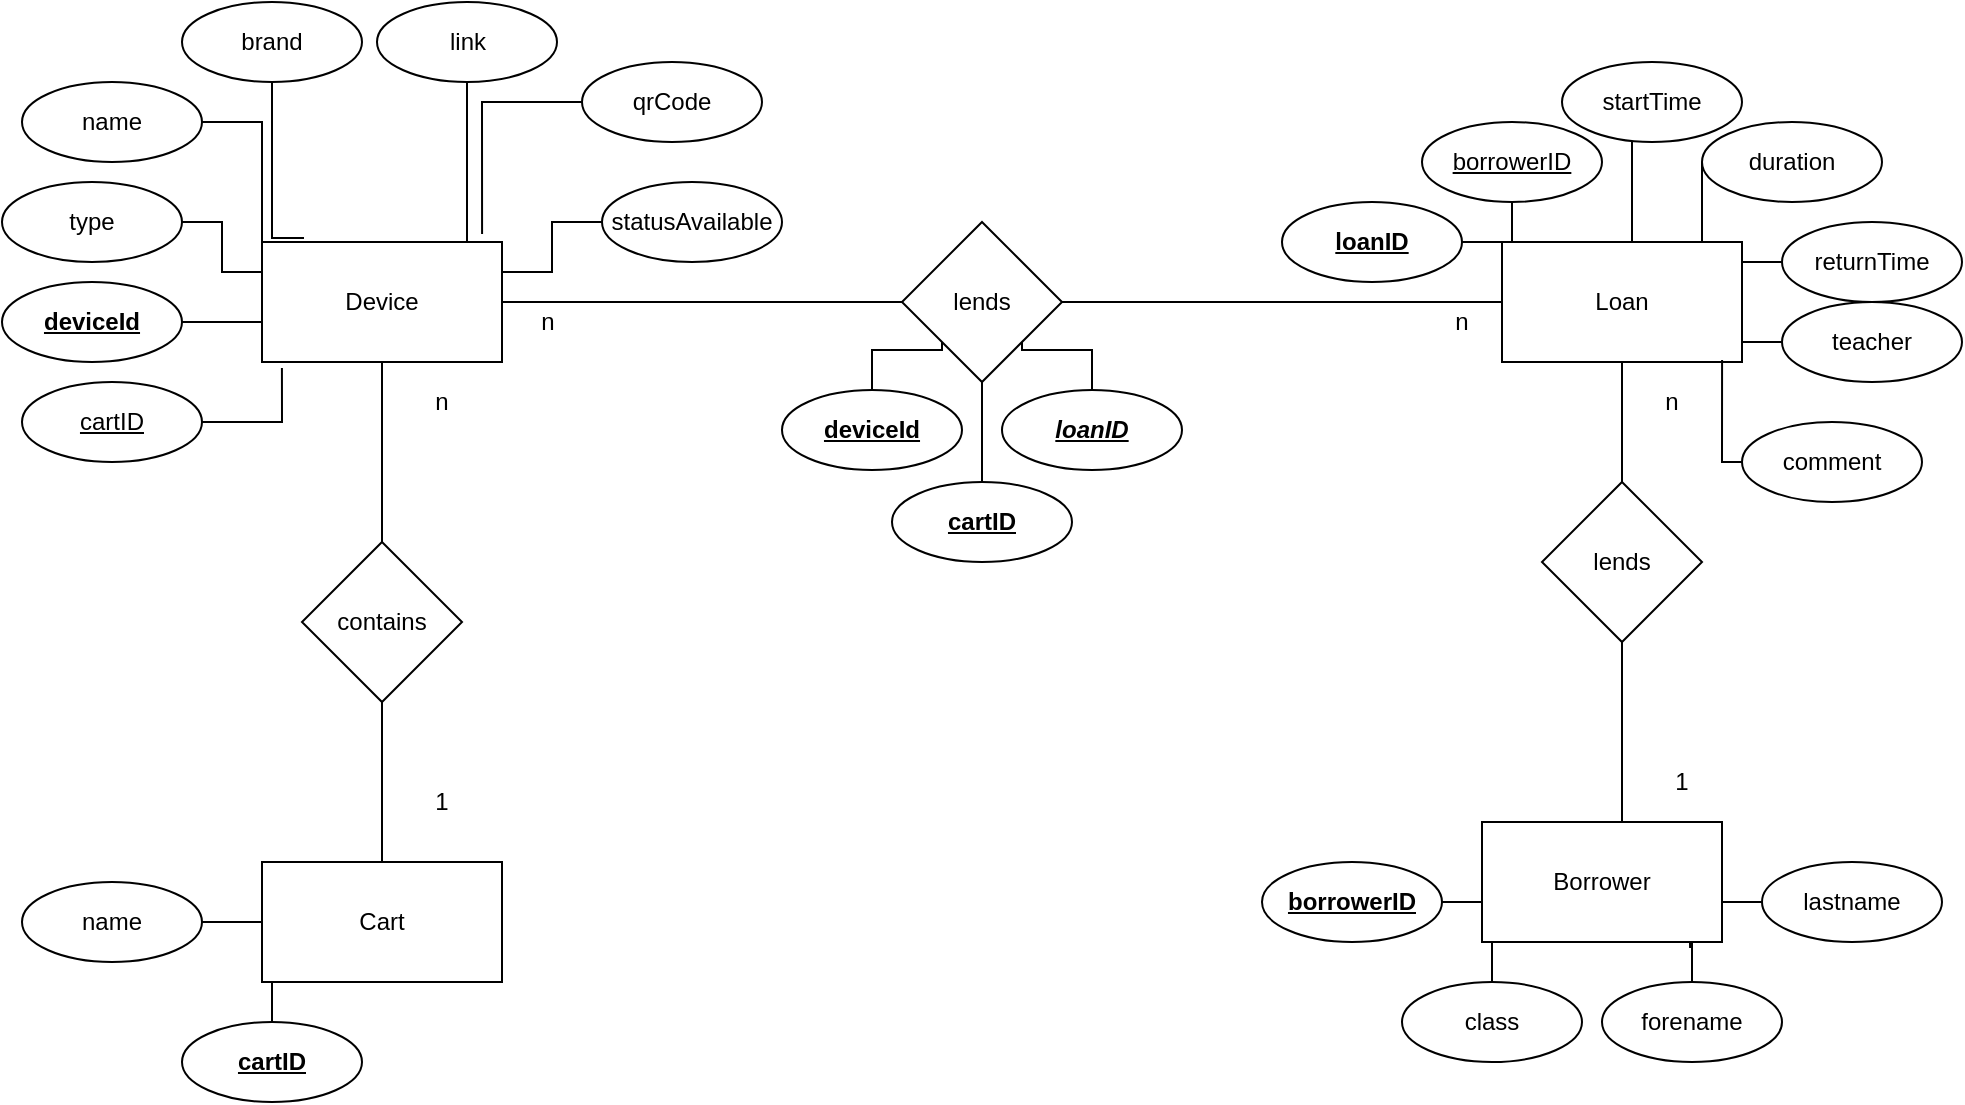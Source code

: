 <mxfile version="12.6.8"><diagram id="45apmTfN9JAsR0XG6Pzv" name="Page-1"><mxGraphModel dx="1422" dy="791" grid="1" gridSize="10" guides="1" tooltips="1" connect="1" arrows="1" fold="1" page="1" pageScale="1" pageWidth="827" pageHeight="1169" math="0" shadow="0"><root><mxCell id="0"/><mxCell id="1" parent="0"/><mxCell id="iVLGEyjEVRyV16MSjseW-7" style="edgeStyle=orthogonalEdgeStyle;rounded=0;orthogonalLoop=1;jettySize=auto;html=1;entryX=0;entryY=0.5;entryDx=0;entryDy=0;endArrow=none;endFill=0;" edge="1" parent="1" source="iVLGEyjEVRyV16MSjseW-1" target="iVLGEyjEVRyV16MSjseW-4"><mxGeometry relative="1" as="geometry"/></mxCell><mxCell id="iVLGEyjEVRyV16MSjseW-1" value="name" style="ellipse;whiteSpace=wrap;html=1;" vertex="1" parent="1"><mxGeometry x="150" y="810" width="90" height="40" as="geometry"/></mxCell><mxCell id="iVLGEyjEVRyV16MSjseW-6" style="edgeStyle=orthogonalEdgeStyle;rounded=0;orthogonalLoop=1;jettySize=auto;html=1;entryX=0.25;entryY=1;entryDx=0;entryDy=0;endArrow=none;endFill=0;" edge="1" parent="1" source="iVLGEyjEVRyV16MSjseW-2" target="iVLGEyjEVRyV16MSjseW-4"><mxGeometry relative="1" as="geometry"/></mxCell><mxCell id="iVLGEyjEVRyV16MSjseW-2" value="&lt;b&gt;&lt;u&gt;cartID&lt;/u&gt;&lt;/b&gt;" style="ellipse;whiteSpace=wrap;html=1;" vertex="1" parent="1"><mxGeometry x="230" y="880" width="90" height="40" as="geometry"/></mxCell><mxCell id="iVLGEyjEVRyV16MSjseW-4" value="Cart" style="rounded=0;whiteSpace=wrap;html=1;" vertex="1" parent="1"><mxGeometry x="270" y="800" width="120" height="60" as="geometry"/></mxCell><mxCell id="iVLGEyjEVRyV16MSjseW-10" style="edgeStyle=orthogonalEdgeStyle;rounded=0;orthogonalLoop=1;jettySize=auto;html=1;endArrow=none;endFill=0;" edge="1" parent="1" source="iVLGEyjEVRyV16MSjseW-9" target="iVLGEyjEVRyV16MSjseW-4"><mxGeometry relative="1" as="geometry"/></mxCell><mxCell id="iVLGEyjEVRyV16MSjseW-41" style="edgeStyle=orthogonalEdgeStyle;rounded=0;orthogonalLoop=1;jettySize=auto;html=1;endArrow=none;endFill=0;" edge="1" parent="1" source="iVLGEyjEVRyV16MSjseW-9" target="iVLGEyjEVRyV16MSjseW-11"><mxGeometry relative="1" as="geometry"/></mxCell><mxCell id="iVLGEyjEVRyV16MSjseW-9" value="contains" style="rhombus;whiteSpace=wrap;html=1;" vertex="1" parent="1"><mxGeometry x="290" y="640" width="80" height="80" as="geometry"/></mxCell><mxCell id="iVLGEyjEVRyV16MSjseW-11" value="Device" style="rounded=0;whiteSpace=wrap;html=1;" vertex="1" parent="1"><mxGeometry x="270" y="490" width="120" height="60" as="geometry"/></mxCell><mxCell id="iVLGEyjEVRyV16MSjseW-72" style="edgeStyle=orthogonalEdgeStyle;rounded=0;orthogonalLoop=1;jettySize=auto;html=1;entryX=0.083;entryY=1.05;entryDx=0;entryDy=0;entryPerimeter=0;endArrow=none;endFill=0;" edge="1" parent="1" source="iVLGEyjEVRyV16MSjseW-13" target="iVLGEyjEVRyV16MSjseW-11"><mxGeometry relative="1" as="geometry"/></mxCell><mxCell id="iVLGEyjEVRyV16MSjseW-13" value="&lt;u&gt;cartID&lt;/u&gt;" style="ellipse;whiteSpace=wrap;html=1;" vertex="1" parent="1"><mxGeometry x="150" y="560" width="90" height="40" as="geometry"/></mxCell><mxCell id="iVLGEyjEVRyV16MSjseW-64" style="edgeStyle=orthogonalEdgeStyle;rounded=0;orthogonalLoop=1;jettySize=auto;html=1;entryX=0;entryY=0;entryDx=0;entryDy=0;endArrow=none;endFill=0;" edge="1" parent="1" source="iVLGEyjEVRyV16MSjseW-14" target="iVLGEyjEVRyV16MSjseW-11"><mxGeometry relative="1" as="geometry"/></mxCell><mxCell id="iVLGEyjEVRyV16MSjseW-14" value="name" style="ellipse;whiteSpace=wrap;html=1;" vertex="1" parent="1"><mxGeometry x="150" y="410" width="90" height="40" as="geometry"/></mxCell><mxCell id="iVLGEyjEVRyV16MSjseW-62" style="edgeStyle=orthogonalEdgeStyle;rounded=0;orthogonalLoop=1;jettySize=auto;html=1;endArrow=none;endFill=0;" edge="1" parent="1" source="iVLGEyjEVRyV16MSjseW-15" target="iVLGEyjEVRyV16MSjseW-11"><mxGeometry relative="1" as="geometry"><Array as="points"><mxPoint x="260" y="530"/><mxPoint x="260" y="530"/></Array></mxGeometry></mxCell><mxCell id="iVLGEyjEVRyV16MSjseW-15" value="&lt;b&gt;&lt;u&gt;deviceId&lt;/u&gt;&lt;/b&gt;" style="ellipse;whiteSpace=wrap;html=1;" vertex="1" parent="1"><mxGeometry x="140" y="510" width="90" height="40" as="geometry"/></mxCell><mxCell id="iVLGEyjEVRyV16MSjseW-63" style="edgeStyle=orthogonalEdgeStyle;rounded=0;orthogonalLoop=1;jettySize=auto;html=1;entryX=0;entryY=0.25;entryDx=0;entryDy=0;endArrow=none;endFill=0;" edge="1" parent="1" source="iVLGEyjEVRyV16MSjseW-16" target="iVLGEyjEVRyV16MSjseW-11"><mxGeometry relative="1" as="geometry"/></mxCell><mxCell id="iVLGEyjEVRyV16MSjseW-16" value="type" style="ellipse;whiteSpace=wrap;html=1;" vertex="1" parent="1"><mxGeometry x="140" y="460" width="90" height="40" as="geometry"/></mxCell><mxCell id="iVLGEyjEVRyV16MSjseW-66" style="edgeStyle=orthogonalEdgeStyle;rounded=0;orthogonalLoop=1;jettySize=auto;html=1;entryX=0.175;entryY=-0.033;entryDx=0;entryDy=0;entryPerimeter=0;endArrow=none;endFill=0;" edge="1" parent="1" source="iVLGEyjEVRyV16MSjseW-17" target="iVLGEyjEVRyV16MSjseW-11"><mxGeometry relative="1" as="geometry"><Array as="points"><mxPoint x="275" y="488"/></Array></mxGeometry></mxCell><mxCell id="iVLGEyjEVRyV16MSjseW-17" value="brand" style="ellipse;whiteSpace=wrap;html=1;" vertex="1" parent="1"><mxGeometry x="230" y="370" width="90" height="40" as="geometry"/></mxCell><mxCell id="iVLGEyjEVRyV16MSjseW-77" style="edgeStyle=orthogonalEdgeStyle;rounded=0;orthogonalLoop=1;jettySize=auto;html=1;endArrow=none;endFill=0;entryX=0.75;entryY=0;entryDx=0;entryDy=0;" edge="1" parent="1" source="iVLGEyjEVRyV16MSjseW-18" target="iVLGEyjEVRyV16MSjseW-11"><mxGeometry relative="1" as="geometry"><mxPoint x="360" y="480" as="targetPoint"/><Array as="points"><mxPoint x="373" y="490"/></Array></mxGeometry></mxCell><mxCell id="iVLGEyjEVRyV16MSjseW-18" value="link" style="ellipse;whiteSpace=wrap;html=1;" vertex="1" parent="1"><mxGeometry x="327.5" y="370" width="90" height="40" as="geometry"/></mxCell><mxCell id="iVLGEyjEVRyV16MSjseW-51" style="edgeStyle=orthogonalEdgeStyle;rounded=0;orthogonalLoop=1;jettySize=auto;html=1;endArrow=none;endFill=0;" edge="1" parent="1" source="iVLGEyjEVRyV16MSjseW-20" target="iVLGEyjEVRyV16MSjseW-11"><mxGeometry relative="1" as="geometry"/></mxCell><mxCell id="iVLGEyjEVRyV16MSjseW-52" style="edgeStyle=orthogonalEdgeStyle;rounded=0;orthogonalLoop=1;jettySize=auto;html=1;endArrow=none;endFill=0;" edge="1" parent="1" source="iVLGEyjEVRyV16MSjseW-20" target="iVLGEyjEVRyV16MSjseW-21"><mxGeometry relative="1" as="geometry"/></mxCell><mxCell id="iVLGEyjEVRyV16MSjseW-20" value="lends" style="rhombus;whiteSpace=wrap;html=1;" vertex="1" parent="1"><mxGeometry x="590" y="480" width="80" height="80" as="geometry"/></mxCell><mxCell id="iVLGEyjEVRyV16MSjseW-53" style="edgeStyle=orthogonalEdgeStyle;rounded=0;orthogonalLoop=1;jettySize=auto;html=1;endArrow=none;endFill=0;" edge="1" parent="1" source="iVLGEyjEVRyV16MSjseW-21" target="iVLGEyjEVRyV16MSjseW-37"><mxGeometry relative="1" as="geometry"/></mxCell><mxCell id="iVLGEyjEVRyV16MSjseW-21" value="Loan" style="rounded=0;whiteSpace=wrap;html=1;" vertex="1" parent="1"><mxGeometry x="890" y="490" width="120" height="60" as="geometry"/></mxCell><mxCell id="iVLGEyjEVRyV16MSjseW-22" value="Borrower" style="rounded=0;whiteSpace=wrap;html=1;" vertex="1" parent="1"><mxGeometry x="880" y="780" width="120" height="60" as="geometry"/></mxCell><mxCell id="iVLGEyjEVRyV16MSjseW-88" style="edgeStyle=orthogonalEdgeStyle;rounded=0;orthogonalLoop=1;jettySize=auto;html=1;entryX=0.192;entryY=0;entryDx=0;entryDy=0;entryPerimeter=0;endArrow=none;endFill=0;" edge="1" parent="1" source="iVLGEyjEVRyV16MSjseW-25" target="iVLGEyjEVRyV16MSjseW-21"><mxGeometry relative="1" as="geometry"/></mxCell><mxCell id="iVLGEyjEVRyV16MSjseW-25" value="&lt;u&gt;borrowerID&lt;/u&gt;" style="ellipse;whiteSpace=wrap;html=1;" vertex="1" parent="1"><mxGeometry x="850" y="430" width="90" height="40" as="geometry"/></mxCell><mxCell id="iVLGEyjEVRyV16MSjseW-89" style="edgeStyle=orthogonalEdgeStyle;rounded=0;orthogonalLoop=1;jettySize=auto;html=1;endArrow=none;endFill=0;" edge="1" parent="1" source="iVLGEyjEVRyV16MSjseW-27" target="iVLGEyjEVRyV16MSjseW-21"><mxGeometry relative="1" as="geometry"><Array as="points"><mxPoint x="955" y="480"/><mxPoint x="955" y="480"/></Array></mxGeometry></mxCell><mxCell id="iVLGEyjEVRyV16MSjseW-27" value="startTime" style="ellipse;whiteSpace=wrap;html=1;" vertex="1" parent="1"><mxGeometry x="920" y="400" width="90" height="40" as="geometry"/></mxCell><mxCell id="iVLGEyjEVRyV16MSjseW-103" style="edgeStyle=orthogonalEdgeStyle;rounded=0;orthogonalLoop=1;jettySize=auto;html=1;entryX=0.75;entryY=0;entryDx=0;entryDy=0;endArrow=none;endFill=0;" edge="1" parent="1" source="iVLGEyjEVRyV16MSjseW-28" target="iVLGEyjEVRyV16MSjseW-21"><mxGeometry relative="1" as="geometry"><Array as="points"><mxPoint x="990" y="490"/></Array></mxGeometry></mxCell><mxCell id="iVLGEyjEVRyV16MSjseW-28" value="duration" style="ellipse;whiteSpace=wrap;html=1;" vertex="1" parent="1"><mxGeometry x="990" y="430" width="90" height="40" as="geometry"/></mxCell><mxCell id="iVLGEyjEVRyV16MSjseW-100" style="edgeStyle=orthogonalEdgeStyle;rounded=0;orthogonalLoop=1;jettySize=auto;html=1;entryX=1;entryY=0.25;entryDx=0;entryDy=0;endArrow=none;endFill=0;" edge="1" parent="1" source="iVLGEyjEVRyV16MSjseW-29" target="iVLGEyjEVRyV16MSjseW-21"><mxGeometry relative="1" as="geometry"/></mxCell><mxCell id="iVLGEyjEVRyV16MSjseW-29" value="returnTime" style="ellipse;whiteSpace=wrap;html=1;" vertex="1" parent="1"><mxGeometry x="1030" y="480" width="90" height="40" as="geometry"/></mxCell><mxCell id="iVLGEyjEVRyV16MSjseW-93" style="edgeStyle=orthogonalEdgeStyle;rounded=0;orthogonalLoop=1;jettySize=auto;html=1;entryX=0.917;entryY=0.983;entryDx=0;entryDy=0;entryPerimeter=0;endArrow=none;endFill=0;" edge="1" parent="1" source="iVLGEyjEVRyV16MSjseW-30" target="iVLGEyjEVRyV16MSjseW-21"><mxGeometry relative="1" as="geometry"><Array as="points"><mxPoint x="1000" y="600"/></Array></mxGeometry></mxCell><mxCell id="iVLGEyjEVRyV16MSjseW-30" value="comment" style="ellipse;whiteSpace=wrap;html=1;" vertex="1" parent="1"><mxGeometry x="1010" y="580" width="90" height="40" as="geometry"/></mxCell><mxCell id="iVLGEyjEVRyV16MSjseW-87" style="edgeStyle=orthogonalEdgeStyle;rounded=0;orthogonalLoop=1;jettySize=auto;html=1;entryX=0;entryY=0;entryDx=0;entryDy=0;endArrow=none;endFill=0;" edge="1" parent="1" source="iVLGEyjEVRyV16MSjseW-31" target="iVLGEyjEVRyV16MSjseW-21"><mxGeometry relative="1" as="geometry"/></mxCell><mxCell id="iVLGEyjEVRyV16MSjseW-31" value="&lt;b&gt;&lt;u&gt;loanID&lt;/u&gt;&lt;/b&gt;" style="ellipse;whiteSpace=wrap;html=1;" vertex="1" parent="1"><mxGeometry x="780" y="470" width="90" height="40" as="geometry"/></mxCell><mxCell id="iVLGEyjEVRyV16MSjseW-56" style="edgeStyle=orthogonalEdgeStyle;rounded=0;orthogonalLoop=1;jettySize=auto;html=1;endArrow=none;endFill=0;" edge="1" parent="1" source="iVLGEyjEVRyV16MSjseW-32" target="iVLGEyjEVRyV16MSjseW-22"><mxGeometry relative="1" as="geometry"/></mxCell><mxCell id="iVLGEyjEVRyV16MSjseW-32" value="&lt;b&gt;&lt;u&gt;borrowerID&lt;/u&gt;&lt;/b&gt;" style="ellipse;whiteSpace=wrap;html=1;" vertex="1" parent="1"><mxGeometry x="770" y="800" width="90" height="40" as="geometry"/></mxCell><mxCell id="iVLGEyjEVRyV16MSjseW-57" style="edgeStyle=orthogonalEdgeStyle;rounded=0;orthogonalLoop=1;jettySize=auto;html=1;entryX=0.25;entryY=1;entryDx=0;entryDy=0;endArrow=none;endFill=0;" edge="1" parent="1" source="iVLGEyjEVRyV16MSjseW-33" target="iVLGEyjEVRyV16MSjseW-22"><mxGeometry relative="1" as="geometry"/></mxCell><mxCell id="iVLGEyjEVRyV16MSjseW-33" value="class" style="ellipse;whiteSpace=wrap;html=1;" vertex="1" parent="1"><mxGeometry x="840" y="860" width="90" height="40" as="geometry"/></mxCell><mxCell id="iVLGEyjEVRyV16MSjseW-78" style="edgeStyle=orthogonalEdgeStyle;rounded=0;orthogonalLoop=1;jettySize=auto;html=1;entryX=0.867;entryY=1.05;entryDx=0;entryDy=0;entryPerimeter=0;endArrow=none;endFill=0;" edge="1" parent="1" source="iVLGEyjEVRyV16MSjseW-35" target="iVLGEyjEVRyV16MSjseW-22"><mxGeometry relative="1" as="geometry"/></mxCell><mxCell id="iVLGEyjEVRyV16MSjseW-35" value="forename" style="ellipse;whiteSpace=wrap;html=1;" vertex="1" parent="1"><mxGeometry x="940" y="860" width="90" height="40" as="geometry"/></mxCell><mxCell id="iVLGEyjEVRyV16MSjseW-59" style="edgeStyle=orthogonalEdgeStyle;rounded=0;orthogonalLoop=1;jettySize=auto;html=1;entryX=1;entryY=0.75;entryDx=0;entryDy=0;endArrow=none;endFill=0;" edge="1" parent="1" source="iVLGEyjEVRyV16MSjseW-36" target="iVLGEyjEVRyV16MSjseW-22"><mxGeometry relative="1" as="geometry"/></mxCell><mxCell id="iVLGEyjEVRyV16MSjseW-36" value="lastname" style="ellipse;whiteSpace=wrap;html=1;" vertex="1" parent="1"><mxGeometry x="1020" y="800" width="90" height="40" as="geometry"/></mxCell><mxCell id="iVLGEyjEVRyV16MSjseW-54" style="edgeStyle=orthogonalEdgeStyle;rounded=0;orthogonalLoop=1;jettySize=auto;html=1;endArrow=none;endFill=0;" edge="1" parent="1" source="iVLGEyjEVRyV16MSjseW-37" target="iVLGEyjEVRyV16MSjseW-22"><mxGeometry relative="1" as="geometry"><Array as="points"><mxPoint x="950" y="760"/><mxPoint x="950" y="760"/></Array></mxGeometry></mxCell><mxCell id="iVLGEyjEVRyV16MSjseW-37" value="lends" style="rhombus;whiteSpace=wrap;html=1;" vertex="1" parent="1"><mxGeometry x="910" y="610" width="80" height="80" as="geometry"/></mxCell><mxCell id="iVLGEyjEVRyV16MSjseW-71" style="edgeStyle=orthogonalEdgeStyle;rounded=0;orthogonalLoop=1;jettySize=auto;html=1;entryX=1;entryY=0.25;entryDx=0;entryDy=0;endArrow=none;endFill=0;" edge="1" parent="1" source="iVLGEyjEVRyV16MSjseW-38" target="iVLGEyjEVRyV16MSjseW-11"><mxGeometry relative="1" as="geometry"/></mxCell><mxCell id="iVLGEyjEVRyV16MSjseW-38" value="statusAvailable" style="ellipse;whiteSpace=wrap;html=1;" vertex="1" parent="1"><mxGeometry x="440" y="460" width="90" height="40" as="geometry"/></mxCell><mxCell id="iVLGEyjEVRyV16MSjseW-68" style="edgeStyle=orthogonalEdgeStyle;rounded=0;orthogonalLoop=1;jettySize=auto;html=1;entryX=0.917;entryY=-0.067;entryDx=0;entryDy=0;entryPerimeter=0;endArrow=none;endFill=0;" edge="1" parent="1" source="iVLGEyjEVRyV16MSjseW-39" target="iVLGEyjEVRyV16MSjseW-11"><mxGeometry relative="1" as="geometry"/></mxCell><mxCell id="iVLGEyjEVRyV16MSjseW-39" value="qrCode" style="ellipse;whiteSpace=wrap;html=1;" vertex="1" parent="1"><mxGeometry x="430" y="400" width="90" height="40" as="geometry"/></mxCell><mxCell id="iVLGEyjEVRyV16MSjseW-92" style="edgeStyle=orthogonalEdgeStyle;rounded=0;orthogonalLoop=1;jettySize=auto;html=1;endArrow=none;endFill=0;" edge="1" parent="1" source="iVLGEyjEVRyV16MSjseW-40" target="iVLGEyjEVRyV16MSjseW-21"><mxGeometry relative="1" as="geometry"/></mxCell><mxCell id="iVLGEyjEVRyV16MSjseW-40" value="teacher" style="ellipse;whiteSpace=wrap;html=1;" vertex="1" parent="1"><mxGeometry x="1030" y="520" width="90" height="40" as="geometry"/></mxCell><mxCell id="iVLGEyjEVRyV16MSjseW-85" style="edgeStyle=orthogonalEdgeStyle;rounded=0;orthogonalLoop=1;jettySize=auto;html=1;endArrow=none;endFill=0;" edge="1" parent="1" source="iVLGEyjEVRyV16MSjseW-79" target="iVLGEyjEVRyV16MSjseW-20"><mxGeometry relative="1" as="geometry"/></mxCell><mxCell id="iVLGEyjEVRyV16MSjseW-79" value="&lt;b&gt;&lt;u&gt;cartID&lt;/u&gt;&lt;/b&gt;" style="ellipse;whiteSpace=wrap;html=1;direction=west;" vertex="1" parent="1"><mxGeometry x="585" y="610" width="90" height="40" as="geometry"/></mxCell><mxCell id="iVLGEyjEVRyV16MSjseW-82" style="edgeStyle=orthogonalEdgeStyle;rounded=0;orthogonalLoop=1;jettySize=auto;html=1;entryX=0;entryY=1;entryDx=0;entryDy=0;endArrow=none;endFill=0;" edge="1" parent="1" source="iVLGEyjEVRyV16MSjseW-80" target="iVLGEyjEVRyV16MSjseW-20"><mxGeometry relative="1" as="geometry"/></mxCell><mxCell id="iVLGEyjEVRyV16MSjseW-80" value="&lt;b&gt;&lt;u&gt;deviceId&lt;/u&gt;&lt;/b&gt;" style="ellipse;whiteSpace=wrap;html=1;" vertex="1" parent="1"><mxGeometry x="530" y="564" width="90" height="40" as="geometry"/></mxCell><mxCell id="iVLGEyjEVRyV16MSjseW-83" style="edgeStyle=orthogonalEdgeStyle;rounded=0;orthogonalLoop=1;jettySize=auto;html=1;entryX=1;entryY=1;entryDx=0;entryDy=0;endArrow=none;endFill=0;" edge="1" parent="1" source="iVLGEyjEVRyV16MSjseW-81" target="iVLGEyjEVRyV16MSjseW-20"><mxGeometry relative="1" as="geometry"/></mxCell><mxCell id="iVLGEyjEVRyV16MSjseW-81" value="&lt;b&gt;&lt;u&gt;&lt;i&gt;loanID&lt;/i&gt;&lt;/u&gt;&lt;/b&gt;" style="ellipse;whiteSpace=wrap;html=1;direction=west;" vertex="1" parent="1"><mxGeometry x="640" y="564" width="90" height="40" as="geometry"/></mxCell><mxCell id="iVLGEyjEVRyV16MSjseW-94" value="1" style="text;html=1;strokeColor=none;fillColor=none;align=center;verticalAlign=middle;whiteSpace=wrap;rounded=0;" vertex="1" parent="1"><mxGeometry x="340" y="760" width="40" height="20" as="geometry"/></mxCell><mxCell id="iVLGEyjEVRyV16MSjseW-95" value="n" style="text;html=1;strokeColor=none;fillColor=none;align=center;verticalAlign=middle;whiteSpace=wrap;rounded=0;" vertex="1" parent="1"><mxGeometry x="340" y="560" width="40" height="20" as="geometry"/></mxCell><mxCell id="iVLGEyjEVRyV16MSjseW-96" value="1" style="text;html=1;strokeColor=none;fillColor=none;align=center;verticalAlign=middle;whiteSpace=wrap;rounded=0;" vertex="1" parent="1"><mxGeometry x="960" y="750" width="40" height="20" as="geometry"/></mxCell><mxCell id="iVLGEyjEVRyV16MSjseW-97" value="n" style="text;html=1;strokeColor=none;fillColor=none;align=center;verticalAlign=middle;whiteSpace=wrap;rounded=0;" vertex="1" parent="1"><mxGeometry x="955" y="560" width="40" height="20" as="geometry"/></mxCell><mxCell id="iVLGEyjEVRyV16MSjseW-98" value="n" style="text;html=1;strokeColor=none;fillColor=none;align=center;verticalAlign=middle;whiteSpace=wrap;rounded=0;" vertex="1" parent="1"><mxGeometry x="393" y="520" width="40" height="20" as="geometry"/></mxCell><mxCell id="iVLGEyjEVRyV16MSjseW-99" value="n" style="text;html=1;strokeColor=none;fillColor=none;align=center;verticalAlign=middle;whiteSpace=wrap;rounded=0;" vertex="1" parent="1"><mxGeometry x="850" y="520" width="40" height="20" as="geometry"/></mxCell></root></mxGraphModel></diagram></mxfile>